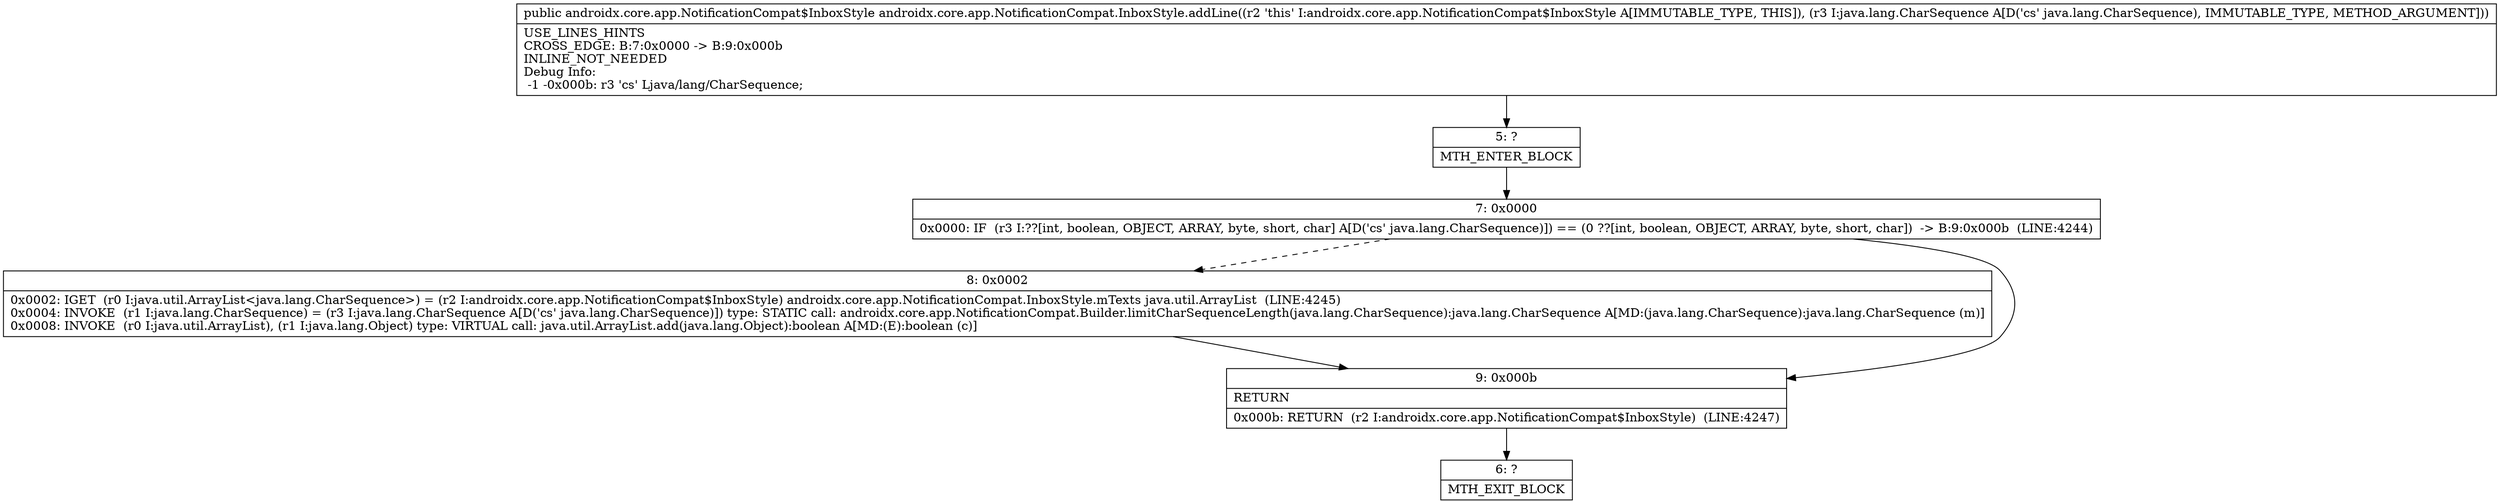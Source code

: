 digraph "CFG forandroidx.core.app.NotificationCompat.InboxStyle.addLine(Ljava\/lang\/CharSequence;)Landroidx\/core\/app\/NotificationCompat$InboxStyle;" {
Node_5 [shape=record,label="{5\:\ ?|MTH_ENTER_BLOCK\l}"];
Node_7 [shape=record,label="{7\:\ 0x0000|0x0000: IF  (r3 I:??[int, boolean, OBJECT, ARRAY, byte, short, char] A[D('cs' java.lang.CharSequence)]) == (0 ??[int, boolean, OBJECT, ARRAY, byte, short, char])  \-\> B:9:0x000b  (LINE:4244)\l}"];
Node_8 [shape=record,label="{8\:\ 0x0002|0x0002: IGET  (r0 I:java.util.ArrayList\<java.lang.CharSequence\>) = (r2 I:androidx.core.app.NotificationCompat$InboxStyle) androidx.core.app.NotificationCompat.InboxStyle.mTexts java.util.ArrayList  (LINE:4245)\l0x0004: INVOKE  (r1 I:java.lang.CharSequence) = (r3 I:java.lang.CharSequence A[D('cs' java.lang.CharSequence)]) type: STATIC call: androidx.core.app.NotificationCompat.Builder.limitCharSequenceLength(java.lang.CharSequence):java.lang.CharSequence A[MD:(java.lang.CharSequence):java.lang.CharSequence (m)]\l0x0008: INVOKE  (r0 I:java.util.ArrayList), (r1 I:java.lang.Object) type: VIRTUAL call: java.util.ArrayList.add(java.lang.Object):boolean A[MD:(E):boolean (c)]\l}"];
Node_9 [shape=record,label="{9\:\ 0x000b|RETURN\l|0x000b: RETURN  (r2 I:androidx.core.app.NotificationCompat$InboxStyle)  (LINE:4247)\l}"];
Node_6 [shape=record,label="{6\:\ ?|MTH_EXIT_BLOCK\l}"];
MethodNode[shape=record,label="{public androidx.core.app.NotificationCompat$InboxStyle androidx.core.app.NotificationCompat.InboxStyle.addLine((r2 'this' I:androidx.core.app.NotificationCompat$InboxStyle A[IMMUTABLE_TYPE, THIS]), (r3 I:java.lang.CharSequence A[D('cs' java.lang.CharSequence), IMMUTABLE_TYPE, METHOD_ARGUMENT]))  | USE_LINES_HINTS\lCROSS_EDGE: B:7:0x0000 \-\> B:9:0x000b\lINLINE_NOT_NEEDED\lDebug Info:\l  \-1 \-0x000b: r3 'cs' Ljava\/lang\/CharSequence;\l}"];
MethodNode -> Node_5;Node_5 -> Node_7;
Node_7 -> Node_8[style=dashed];
Node_7 -> Node_9;
Node_8 -> Node_9;
Node_9 -> Node_6;
}

